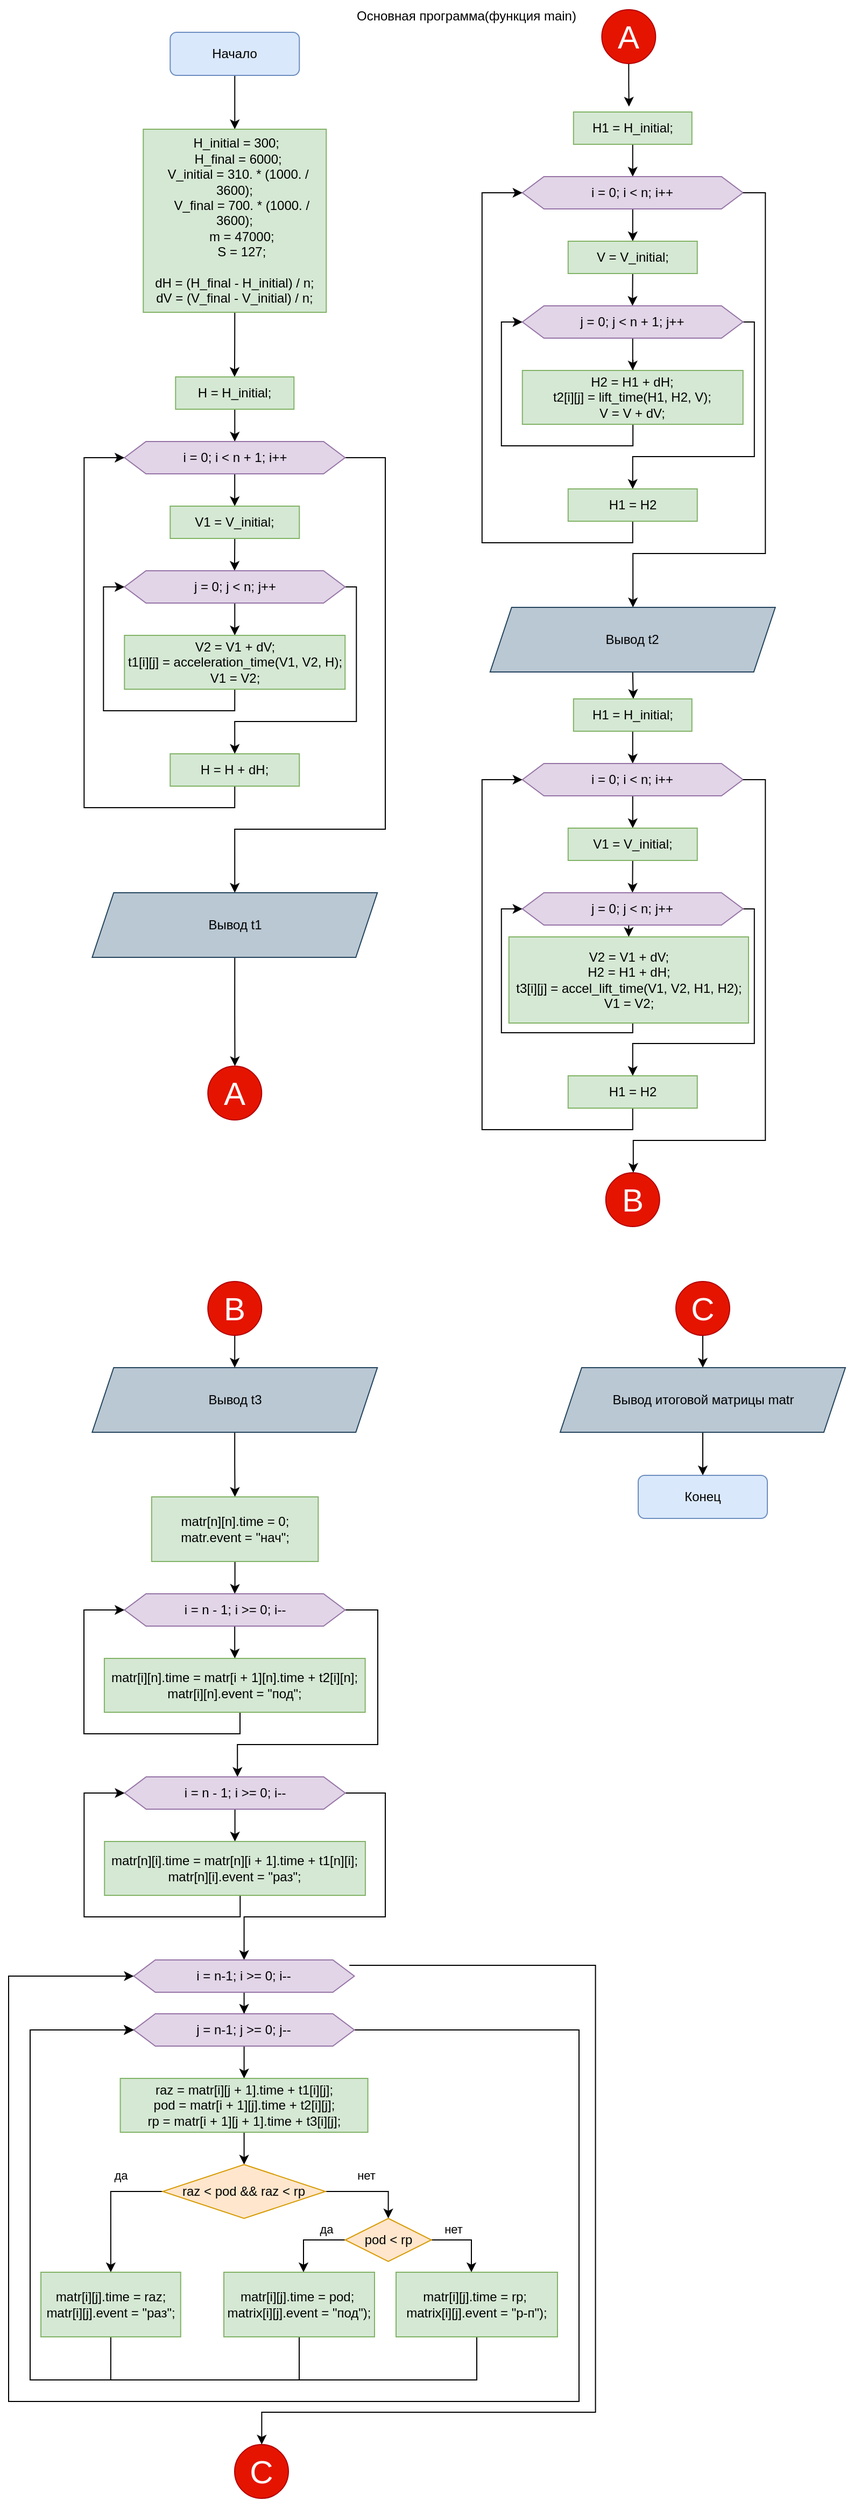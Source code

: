 <mxfile version="22.1.4" type="github">
  <diagram id="C5RBs43oDa-KdzZeNtuy" name="Page-1">
    <mxGraphModel dx="1243" dy="840" grid="1" gridSize="10" guides="1" tooltips="1" connect="1" arrows="1" fold="1" page="1" pageScale="1" pageWidth="827" pageHeight="1169" math="0" shadow="0">
      <root>
        <mxCell id="WIyWlLk6GJQsqaUBKTNV-0" />
        <mxCell id="WIyWlLk6GJQsqaUBKTNV-1" parent="WIyWlLk6GJQsqaUBKTNV-0" />
        <mxCell id="Hqmv893eS7sad_yPtx1s-3" style="edgeStyle=orthogonalEdgeStyle;rounded=0;orthogonalLoop=1;jettySize=auto;html=1;exitX=0.5;exitY=1;exitDx=0;exitDy=0;entryX=0.5;entryY=0;entryDx=0;entryDy=0;" parent="WIyWlLk6GJQsqaUBKTNV-1" source="WIyWlLk6GJQsqaUBKTNV-3" target="Hqmv893eS7sad_yPtx1s-0" edge="1">
          <mxGeometry relative="1" as="geometry" />
        </mxCell>
        <mxCell id="WIyWlLk6GJQsqaUBKTNV-3" value="Начало" style="rounded=1;whiteSpace=wrap;html=1;fontSize=12;glass=0;strokeWidth=1;shadow=0;fillColor=#dae8fc;strokeColor=#6c8ebf;" parent="WIyWlLk6GJQsqaUBKTNV-1" vertex="1">
          <mxGeometry x="160.14" y="40" width="120" height="40" as="geometry" />
        </mxCell>
        <mxCell id="Hqmv893eS7sad_yPtx1s-1" style="edgeStyle=orthogonalEdgeStyle;rounded=0;orthogonalLoop=1;jettySize=auto;html=1;exitX=0.5;exitY=1;exitDx=0;exitDy=0;" parent="WIyWlLk6GJQsqaUBKTNV-1" source="Hqmv893eS7sad_yPtx1s-0" edge="1">
          <mxGeometry relative="1" as="geometry">
            <mxPoint x="219.958" y="360" as="targetPoint" />
          </mxGeometry>
        </mxCell>
        <mxCell id="Hqmv893eS7sad_yPtx1s-0" value="&lt;div&gt;&amp;nbsp;H_initial = 300;&lt;/div&gt;&lt;div&gt;&amp;nbsp; H_final = 6000;&lt;/div&gt;&lt;div&gt;&amp;nbsp; V_initial = 310. * (1000. / 3600);&lt;/div&gt;&lt;div&gt;&amp;nbsp; &amp;nbsp; V_final = 700. * (1000. / 3600);&lt;/div&gt;&lt;div&gt;&amp;nbsp; &amp;nbsp; m = 47000;&lt;/div&gt;&lt;div&gt;&amp;nbsp; &amp;nbsp; S = 127;&lt;/div&gt;&lt;div&gt;&lt;br&gt;&lt;/div&gt;&lt;div&gt;&lt;span style=&quot;background-color: initial;&quot;&gt;dH = (H_final - H_initial) / n;&lt;/span&gt;&lt;/div&gt;&lt;div&gt;&lt;span style=&quot;background-color: initial;&quot;&gt;dV = (V_final - V_initial) / n;&lt;/span&gt;&lt;/div&gt;" style="whiteSpace=wrap;html=1;aspect=fixed;fillColor=#d5e8d4;strokeColor=#82b366;" parent="WIyWlLk6GJQsqaUBKTNV-1" vertex="1">
          <mxGeometry x="135.14" y="130" width="170" height="170" as="geometry" />
        </mxCell>
        <mxCell id="Hqmv893eS7sad_yPtx1s-6" style="edgeStyle=orthogonalEdgeStyle;rounded=0;orthogonalLoop=1;jettySize=auto;html=1;exitX=0.5;exitY=1;exitDx=0;exitDy=0;entryX=0.5;entryY=0;entryDx=0;entryDy=0;" parent="WIyWlLk6GJQsqaUBKTNV-1" source="Hqmv893eS7sad_yPtx1s-4" target="Hqmv893eS7sad_yPtx1s-5" edge="1">
          <mxGeometry relative="1" as="geometry" />
        </mxCell>
        <mxCell id="Hqmv893eS7sad_yPtx1s-4" value="H = H_initial;" style="rounded=0;whiteSpace=wrap;html=1;fillColor=#d5e8d4;strokeColor=#82b366;" parent="WIyWlLk6GJQsqaUBKTNV-1" vertex="1">
          <mxGeometry x="165.14" y="360" width="110" height="30" as="geometry" />
        </mxCell>
        <mxCell id="Hqmv893eS7sad_yPtx1s-8" value="" style="edgeStyle=orthogonalEdgeStyle;rounded=0;orthogonalLoop=1;jettySize=auto;html=1;" parent="WIyWlLk6GJQsqaUBKTNV-1" source="Hqmv893eS7sad_yPtx1s-5" target="Hqmv893eS7sad_yPtx1s-7" edge="1">
          <mxGeometry relative="1" as="geometry" />
        </mxCell>
        <mxCell id="Q4i2AqbILUPvcxVGY10N-1" style="edgeStyle=orthogonalEdgeStyle;rounded=0;orthogonalLoop=1;jettySize=auto;html=1;exitX=1;exitY=0.5;exitDx=0;exitDy=0;entryX=0.5;entryY=0;entryDx=0;entryDy=0;" edge="1" parent="WIyWlLk6GJQsqaUBKTNV-1" source="Hqmv893eS7sad_yPtx1s-5" target="Hqmv893eS7sad_yPtx1s-32">
          <mxGeometry relative="1" as="geometry">
            <Array as="points">
              <mxPoint x="360" y="435" />
              <mxPoint x="360" y="780" />
              <mxPoint x="220" y="780" />
            </Array>
          </mxGeometry>
        </mxCell>
        <mxCell id="Hqmv893eS7sad_yPtx1s-5" value="i = 0; i &amp;lt; n + 1; i++" style="shape=hexagon;perimeter=hexagonPerimeter2;whiteSpace=wrap;html=1;fixedSize=1;fillColor=#e1d5e7;strokeColor=#9673a6;" parent="WIyWlLk6GJQsqaUBKTNV-1" vertex="1">
          <mxGeometry x="117.64" y="420" width="205" height="30" as="geometry" />
        </mxCell>
        <mxCell id="Hqmv893eS7sad_yPtx1s-9" style="edgeStyle=orthogonalEdgeStyle;rounded=0;orthogonalLoop=1;jettySize=auto;html=1;exitX=0.5;exitY=1;exitDx=0;exitDy=0;" parent="WIyWlLk6GJQsqaUBKTNV-1" source="Hqmv893eS7sad_yPtx1s-7" edge="1">
          <mxGeometry relative="1" as="geometry">
            <mxPoint x="219.958" y="540" as="targetPoint" />
          </mxGeometry>
        </mxCell>
        <mxCell id="Hqmv893eS7sad_yPtx1s-7" value="V1 = V_initial;" style="rounded=0;whiteSpace=wrap;html=1;fillColor=#d5e8d4;strokeColor=#82b366;" parent="WIyWlLk6GJQsqaUBKTNV-1" vertex="1">
          <mxGeometry x="160.14" y="480" width="120" height="30" as="geometry" />
        </mxCell>
        <mxCell id="Hqmv893eS7sad_yPtx1s-12" style="edgeStyle=orthogonalEdgeStyle;rounded=0;orthogonalLoop=1;jettySize=auto;html=1;exitX=0.5;exitY=1;exitDx=0;exitDy=0;entryX=0.5;entryY=0;entryDx=0;entryDy=0;" parent="WIyWlLk6GJQsqaUBKTNV-1" source="Hqmv893eS7sad_yPtx1s-10" target="Hqmv893eS7sad_yPtx1s-11" edge="1">
          <mxGeometry relative="1" as="geometry" />
        </mxCell>
        <mxCell id="Hqmv893eS7sad_yPtx1s-27" style="edgeStyle=orthogonalEdgeStyle;rounded=0;orthogonalLoop=1;jettySize=auto;html=1;exitX=1;exitY=0.5;exitDx=0;exitDy=0;" parent="WIyWlLk6GJQsqaUBKTNV-1" edge="1">
          <mxGeometry relative="1" as="geometry">
            <mxPoint x="312.64" y="555" as="sourcePoint" />
            <mxPoint x="220.14" y="710" as="targetPoint" />
            <Array as="points">
              <mxPoint x="333.14" y="555" />
              <mxPoint x="333.14" y="680" />
              <mxPoint x="220.14" y="680" />
            </Array>
          </mxGeometry>
        </mxCell>
        <mxCell id="Hqmv893eS7sad_yPtx1s-10" value="j = 0; j &amp;lt; n; j++" style="shape=hexagon;perimeter=hexagonPerimeter2;whiteSpace=wrap;html=1;fixedSize=1;fillColor=#e1d5e7;strokeColor=#9673a6;" parent="WIyWlLk6GJQsqaUBKTNV-1" vertex="1">
          <mxGeometry x="117.64" y="540" width="205" height="30" as="geometry" />
        </mxCell>
        <mxCell id="Hqmv893eS7sad_yPtx1s-21" style="edgeStyle=orthogonalEdgeStyle;rounded=0;orthogonalLoop=1;jettySize=auto;html=1;exitX=0.5;exitY=1;exitDx=0;exitDy=0;entryX=0;entryY=0.5;entryDx=0;entryDy=0;" parent="WIyWlLk6GJQsqaUBKTNV-1" source="Hqmv893eS7sad_yPtx1s-11" target="Hqmv893eS7sad_yPtx1s-10" edge="1">
          <mxGeometry relative="1" as="geometry">
            <Array as="points">
              <mxPoint x="220.14" y="670" />
              <mxPoint x="98.14" y="670" />
              <mxPoint x="98.14" y="555" />
            </Array>
          </mxGeometry>
        </mxCell>
        <mxCell id="Hqmv893eS7sad_yPtx1s-11" value="&lt;div&gt;V2 = V1 + dV;&lt;/div&gt;&lt;div&gt;&lt;span style=&quot;background-color: initial;&quot;&gt;t1[i][j] = acceleration_time(V1, V2, H);&lt;/span&gt;&lt;/div&gt;&lt;div&gt;&lt;span style=&quot;background-color: initial;&quot;&gt;V1 = V2;&lt;/span&gt;&lt;/div&gt;" style="rounded=0;whiteSpace=wrap;html=1;fillColor=#d5e8d4;strokeColor=#82b366;" parent="WIyWlLk6GJQsqaUBKTNV-1" vertex="1">
          <mxGeometry x="117.64" y="600" width="205" height="50" as="geometry" />
        </mxCell>
        <mxCell id="Hqmv893eS7sad_yPtx1s-28" style="edgeStyle=orthogonalEdgeStyle;rounded=0;orthogonalLoop=1;jettySize=auto;html=1;exitX=0.5;exitY=1;exitDx=0;exitDy=0;entryX=0;entryY=0.5;entryDx=0;entryDy=0;" parent="WIyWlLk6GJQsqaUBKTNV-1" source="Hqmv893eS7sad_yPtx1s-26" target="Hqmv893eS7sad_yPtx1s-5" edge="1">
          <mxGeometry relative="1" as="geometry">
            <Array as="points">
              <mxPoint x="220.14" y="760" />
              <mxPoint x="80.14" y="760" />
              <mxPoint x="80.14" y="435" />
            </Array>
          </mxGeometry>
        </mxCell>
        <mxCell id="Hqmv893eS7sad_yPtx1s-26" value="H = H + dH;" style="rounded=0;whiteSpace=wrap;html=1;fillColor=#d5e8d4;strokeColor=#82b366;" parent="WIyWlLk6GJQsqaUBKTNV-1" vertex="1">
          <mxGeometry x="160.14" y="710" width="120" height="30" as="geometry" />
        </mxCell>
        <mxCell id="Hqmv893eS7sad_yPtx1s-33" style="edgeStyle=orthogonalEdgeStyle;rounded=0;orthogonalLoop=1;jettySize=auto;html=1;exitX=0.5;exitY=1;exitDx=0;exitDy=0;" parent="WIyWlLk6GJQsqaUBKTNV-1" source="Hqmv893eS7sad_yPtx1s-32" edge="1">
          <mxGeometry relative="1" as="geometry">
            <mxPoint x="220.27" y="1000" as="targetPoint" />
          </mxGeometry>
        </mxCell>
        <mxCell id="Hqmv893eS7sad_yPtx1s-32" value="Вывод t1" style="shape=parallelogram;perimeter=parallelogramPerimeter;whiteSpace=wrap;html=1;fixedSize=1;fillColor=#bac8d3;strokeColor=#23445d;" parent="WIyWlLk6GJQsqaUBKTNV-1" vertex="1">
          <mxGeometry x="87.64" y="839" width="265" height="60" as="geometry" />
        </mxCell>
        <mxCell id="Hqmv893eS7sad_yPtx1s-37" style="edgeStyle=orthogonalEdgeStyle;rounded=0;orthogonalLoop=1;jettySize=auto;html=1;exitX=0.5;exitY=1;exitDx=0;exitDy=0;" parent="WIyWlLk6GJQsqaUBKTNV-1" source="Hqmv893eS7sad_yPtx1s-36" edge="1">
          <mxGeometry relative="1" as="geometry">
            <mxPoint x="586.43" y="109" as="targetPoint" />
          </mxGeometry>
        </mxCell>
        <mxCell id="Hqmv893eS7sad_yPtx1s-36" value="&lt;font style=&quot;font-size: 30px;&quot;&gt;A&lt;/font&gt;" style="ellipse;whiteSpace=wrap;html=1;aspect=fixed;fillColor=#e51400;fontColor=#ffffff;strokeColor=#B20000;" parent="WIyWlLk6GJQsqaUBKTNV-1" vertex="1">
          <mxGeometry x="561.18" y="19" width="50" height="50" as="geometry" />
        </mxCell>
        <mxCell id="Hqmv893eS7sad_yPtx1s-38" style="edgeStyle=orthogonalEdgeStyle;rounded=0;orthogonalLoop=1;jettySize=auto;html=1;exitX=0.5;exitY=1;exitDx=0;exitDy=0;entryX=0.5;entryY=0;entryDx=0;entryDy=0;" parent="WIyWlLk6GJQsqaUBKTNV-1" source="Hqmv893eS7sad_yPtx1s-39" target="Hqmv893eS7sad_yPtx1s-41" edge="1">
          <mxGeometry relative="1" as="geometry" />
        </mxCell>
        <mxCell id="Hqmv893eS7sad_yPtx1s-39" value="H1 = H_initial;" style="rounded=0;whiteSpace=wrap;html=1;fillColor=#d5e8d4;strokeColor=#82b366;" parent="WIyWlLk6GJQsqaUBKTNV-1" vertex="1">
          <mxGeometry x="534.88" y="114" width="110" height="30" as="geometry" />
        </mxCell>
        <mxCell id="Hqmv893eS7sad_yPtx1s-40" value="" style="edgeStyle=orthogonalEdgeStyle;rounded=0;orthogonalLoop=1;jettySize=auto;html=1;" parent="WIyWlLk6GJQsqaUBKTNV-1" source="Hqmv893eS7sad_yPtx1s-41" target="Hqmv893eS7sad_yPtx1s-43" edge="1">
          <mxGeometry relative="1" as="geometry" />
        </mxCell>
        <mxCell id="Hqmv893eS7sad_yPtx1s-41" value="i = 0; i &amp;lt; n; i++" style="shape=hexagon;perimeter=hexagonPerimeter2;whiteSpace=wrap;html=1;fixedSize=1;fillColor=#e1d5e7;strokeColor=#9673a6;" parent="WIyWlLk6GJQsqaUBKTNV-1" vertex="1">
          <mxGeometry x="487.38" y="174" width="205" height="30" as="geometry" />
        </mxCell>
        <mxCell id="Hqmv893eS7sad_yPtx1s-42" style="edgeStyle=orthogonalEdgeStyle;rounded=0;orthogonalLoop=1;jettySize=auto;html=1;exitX=0.5;exitY=1;exitDx=0;exitDy=0;" parent="WIyWlLk6GJQsqaUBKTNV-1" source="Hqmv893eS7sad_yPtx1s-43" edge="1">
          <mxGeometry relative="1" as="geometry">
            <mxPoint x="589.698" y="294" as="targetPoint" />
          </mxGeometry>
        </mxCell>
        <mxCell id="Hqmv893eS7sad_yPtx1s-43" value="V = V_initial;" style="rounded=0;whiteSpace=wrap;html=1;fillColor=#d5e8d4;strokeColor=#82b366;" parent="WIyWlLk6GJQsqaUBKTNV-1" vertex="1">
          <mxGeometry x="529.88" y="234" width="120" height="30" as="geometry" />
        </mxCell>
        <mxCell id="Hqmv893eS7sad_yPtx1s-44" style="edgeStyle=orthogonalEdgeStyle;rounded=0;orthogonalLoop=1;jettySize=auto;html=1;exitX=0.5;exitY=1;exitDx=0;exitDy=0;entryX=0.5;entryY=0;entryDx=0;entryDy=0;" parent="WIyWlLk6GJQsqaUBKTNV-1" source="Hqmv893eS7sad_yPtx1s-46" target="Hqmv893eS7sad_yPtx1s-48" edge="1">
          <mxGeometry relative="1" as="geometry" />
        </mxCell>
        <mxCell id="Hqmv893eS7sad_yPtx1s-45" style="edgeStyle=orthogonalEdgeStyle;rounded=0;orthogonalLoop=1;jettySize=auto;html=1;exitX=1;exitY=0.5;exitDx=0;exitDy=0;" parent="WIyWlLk6GJQsqaUBKTNV-1" edge="1">
          <mxGeometry relative="1" as="geometry">
            <mxPoint x="682.38" y="309" as="sourcePoint" />
            <mxPoint x="589.88" y="464" as="targetPoint" />
            <Array as="points">
              <mxPoint x="702.88" y="309" />
              <mxPoint x="702.88" y="434" />
              <mxPoint x="589.88" y="434" />
            </Array>
          </mxGeometry>
        </mxCell>
        <mxCell id="Hqmv893eS7sad_yPtx1s-46" value="j = 0; j &amp;lt; n + 1; j++" style="shape=hexagon;perimeter=hexagonPerimeter2;whiteSpace=wrap;html=1;fixedSize=1;fillColor=#e1d5e7;strokeColor=#9673a6;" parent="WIyWlLk6GJQsqaUBKTNV-1" vertex="1">
          <mxGeometry x="487.38" y="294" width="205" height="30" as="geometry" />
        </mxCell>
        <mxCell id="Hqmv893eS7sad_yPtx1s-47" style="edgeStyle=orthogonalEdgeStyle;rounded=0;orthogonalLoop=1;jettySize=auto;html=1;entryX=0;entryY=0.5;entryDx=0;entryDy=0;" parent="WIyWlLk6GJQsqaUBKTNV-1" target="Hqmv893eS7sad_yPtx1s-46" edge="1">
          <mxGeometry relative="1" as="geometry">
            <Array as="points">
              <mxPoint x="589.88" y="424" />
              <mxPoint x="467.88" y="424" />
              <mxPoint x="467.88" y="309" />
            </Array>
            <mxPoint x="590.13" y="344" as="sourcePoint" />
          </mxGeometry>
        </mxCell>
        <mxCell id="Hqmv893eS7sad_yPtx1s-48" value="&lt;div&gt;H2 = H1 + dH;&lt;/div&gt;&lt;div&gt;&lt;span style=&quot;background-color: initial;&quot;&gt;t2[i][j] = lift_time(H1, H2, V);&lt;/span&gt;&lt;/div&gt;&lt;div&gt;&lt;span style=&quot;background-color: initial;&quot;&gt;V = V + dV;&lt;/span&gt;&lt;/div&gt;" style="rounded=0;whiteSpace=wrap;html=1;fillColor=#d5e8d4;strokeColor=#82b366;" parent="WIyWlLk6GJQsqaUBKTNV-1" vertex="1">
          <mxGeometry x="487.38" y="354" width="205" height="50" as="geometry" />
        </mxCell>
        <mxCell id="Hqmv893eS7sad_yPtx1s-49" style="edgeStyle=orthogonalEdgeStyle;rounded=0;orthogonalLoop=1;jettySize=auto;html=1;exitX=0.5;exitY=1;exitDx=0;exitDy=0;entryX=0;entryY=0.5;entryDx=0;entryDy=0;" parent="WIyWlLk6GJQsqaUBKTNV-1" source="Hqmv893eS7sad_yPtx1s-50" target="Hqmv893eS7sad_yPtx1s-41" edge="1">
          <mxGeometry relative="1" as="geometry">
            <Array as="points">
              <mxPoint x="589.88" y="514" />
              <mxPoint x="449.88" y="514" />
              <mxPoint x="449.88" y="189" />
            </Array>
          </mxGeometry>
        </mxCell>
        <mxCell id="Hqmv893eS7sad_yPtx1s-50" value="H1 = H2" style="rounded=0;whiteSpace=wrap;html=1;fillColor=#d5e8d4;strokeColor=#82b366;" parent="WIyWlLk6GJQsqaUBKTNV-1" vertex="1">
          <mxGeometry x="529.88" y="464" width="120" height="30" as="geometry" />
        </mxCell>
        <mxCell id="Hqmv893eS7sad_yPtx1s-51" style="edgeStyle=orthogonalEdgeStyle;rounded=0;orthogonalLoop=1;jettySize=auto;html=1;exitX=1;exitY=0.5;exitDx=0;exitDy=0;" parent="WIyWlLk6GJQsqaUBKTNV-1" edge="1">
          <mxGeometry relative="1" as="geometry">
            <mxPoint x="590.13" y="574" as="targetPoint" />
            <mxPoint x="692.38" y="189" as="sourcePoint" />
            <Array as="points">
              <mxPoint x="713.13" y="189" />
              <mxPoint x="713.13" y="524" />
              <mxPoint x="590.13" y="524" />
            </Array>
          </mxGeometry>
        </mxCell>
        <mxCell id="Hqmv893eS7sad_yPtx1s-53" style="edgeStyle=orthogonalEdgeStyle;rounded=0;orthogonalLoop=1;jettySize=auto;html=1;exitX=0.5;exitY=1;exitDx=0;exitDy=0;" parent="WIyWlLk6GJQsqaUBKTNV-1" source="Hqmv893eS7sad_yPtx1s-52" edge="1">
          <mxGeometry relative="1" as="geometry">
            <mxPoint x="590.43" y="659" as="targetPoint" />
          </mxGeometry>
        </mxCell>
        <mxCell id="Hqmv893eS7sad_yPtx1s-52" value="Вывод t2" style="shape=parallelogram;perimeter=parallelogramPerimeter;whiteSpace=wrap;html=1;fixedSize=1;fillColor=#bac8d3;strokeColor=#23445d;" parent="WIyWlLk6GJQsqaUBKTNV-1" vertex="1">
          <mxGeometry x="457.38" y="574" width="265" height="60" as="geometry" />
        </mxCell>
        <mxCell id="Hqmv893eS7sad_yPtx1s-54" style="edgeStyle=orthogonalEdgeStyle;rounded=0;orthogonalLoop=1;jettySize=auto;html=1;exitX=0.5;exitY=1;exitDx=0;exitDy=0;entryX=0.5;entryY=0;entryDx=0;entryDy=0;" parent="WIyWlLk6GJQsqaUBKTNV-1" source="Hqmv893eS7sad_yPtx1s-55" target="Hqmv893eS7sad_yPtx1s-57" edge="1">
          <mxGeometry relative="1" as="geometry" />
        </mxCell>
        <mxCell id="Hqmv893eS7sad_yPtx1s-55" value="H1 = H_initial;" style="rounded=0;whiteSpace=wrap;html=1;fillColor=#d5e8d4;strokeColor=#82b366;" parent="WIyWlLk6GJQsqaUBKTNV-1" vertex="1">
          <mxGeometry x="534.88" y="659" width="110" height="30" as="geometry" />
        </mxCell>
        <mxCell id="Hqmv893eS7sad_yPtx1s-56" value="" style="edgeStyle=orthogonalEdgeStyle;rounded=0;orthogonalLoop=1;jettySize=auto;html=1;" parent="WIyWlLk6GJQsqaUBKTNV-1" source="Hqmv893eS7sad_yPtx1s-57" target="Hqmv893eS7sad_yPtx1s-59" edge="1">
          <mxGeometry relative="1" as="geometry" />
        </mxCell>
        <mxCell id="Hqmv893eS7sad_yPtx1s-57" value="i = 0; i &amp;lt; n; i++" style="shape=hexagon;perimeter=hexagonPerimeter2;whiteSpace=wrap;html=1;fixedSize=1;fillColor=#e1d5e7;strokeColor=#9673a6;" parent="WIyWlLk6GJQsqaUBKTNV-1" vertex="1">
          <mxGeometry x="487.38" y="719" width="205" height="30" as="geometry" />
        </mxCell>
        <mxCell id="Hqmv893eS7sad_yPtx1s-58" style="edgeStyle=orthogonalEdgeStyle;rounded=0;orthogonalLoop=1;jettySize=auto;html=1;exitX=0.5;exitY=1;exitDx=0;exitDy=0;" parent="WIyWlLk6GJQsqaUBKTNV-1" source="Hqmv893eS7sad_yPtx1s-59" edge="1">
          <mxGeometry relative="1" as="geometry">
            <mxPoint x="589.698" y="839" as="targetPoint" />
          </mxGeometry>
        </mxCell>
        <mxCell id="Hqmv893eS7sad_yPtx1s-59" value="V1 = V_initial;" style="rounded=0;whiteSpace=wrap;html=1;fillColor=#d5e8d4;strokeColor=#82b366;" parent="WIyWlLk6GJQsqaUBKTNV-1" vertex="1">
          <mxGeometry x="529.88" y="779" width="120" height="30" as="geometry" />
        </mxCell>
        <mxCell id="Hqmv893eS7sad_yPtx1s-60" style="edgeStyle=orthogonalEdgeStyle;rounded=0;orthogonalLoop=1;jettySize=auto;html=1;exitX=0.5;exitY=1;exitDx=0;exitDy=0;entryX=0.5;entryY=0;entryDx=0;entryDy=0;" parent="WIyWlLk6GJQsqaUBKTNV-1" source="Hqmv893eS7sad_yPtx1s-62" target="Hqmv893eS7sad_yPtx1s-64" edge="1">
          <mxGeometry relative="1" as="geometry" />
        </mxCell>
        <mxCell id="Hqmv893eS7sad_yPtx1s-61" style="edgeStyle=orthogonalEdgeStyle;rounded=0;orthogonalLoop=1;jettySize=auto;html=1;exitX=1;exitY=0.5;exitDx=0;exitDy=0;" parent="WIyWlLk6GJQsqaUBKTNV-1" edge="1">
          <mxGeometry relative="1" as="geometry">
            <mxPoint x="682.38" y="854" as="sourcePoint" />
            <mxPoint x="589.88" y="1009" as="targetPoint" />
            <Array as="points">
              <mxPoint x="702.88" y="854" />
              <mxPoint x="702.88" y="979" />
              <mxPoint x="589.88" y="979" />
            </Array>
          </mxGeometry>
        </mxCell>
        <mxCell id="Hqmv893eS7sad_yPtx1s-62" value="j = 0; j &amp;lt; n; j++" style="shape=hexagon;perimeter=hexagonPerimeter2;whiteSpace=wrap;html=1;fixedSize=1;fillColor=#e1d5e7;strokeColor=#9673a6;" parent="WIyWlLk6GJQsqaUBKTNV-1" vertex="1">
          <mxGeometry x="487.38" y="839" width="205" height="30" as="geometry" />
        </mxCell>
        <mxCell id="Hqmv893eS7sad_yPtx1s-63" style="edgeStyle=orthogonalEdgeStyle;rounded=0;orthogonalLoop=1;jettySize=auto;html=1;exitX=0.5;exitY=1;exitDx=0;exitDy=0;entryX=0;entryY=0.5;entryDx=0;entryDy=0;" parent="WIyWlLk6GJQsqaUBKTNV-1" source="Hqmv893eS7sad_yPtx1s-64" target="Hqmv893eS7sad_yPtx1s-62" edge="1">
          <mxGeometry relative="1" as="geometry">
            <Array as="points">
              <mxPoint x="589.88" y="969" />
              <mxPoint x="467.88" y="969" />
              <mxPoint x="467.88" y="854" />
            </Array>
          </mxGeometry>
        </mxCell>
        <mxCell id="Hqmv893eS7sad_yPtx1s-64" value="&lt;div&gt;V2 = V1 + dV;&lt;/div&gt;&lt;div&gt;&lt;span style=&quot;background-color: initial;&quot;&gt;H2 = H1 + dH;&lt;/span&gt;&lt;/div&gt;&lt;div&gt;&lt;span style=&quot;background-color: initial;&quot;&gt;t3[i][j] = accel_lift_time(V1, V2, H1, H2);&lt;/span&gt;&lt;/div&gt;&lt;div&gt;&lt;span style=&quot;background-color: initial;&quot;&gt;V1 = V2;&lt;/span&gt;&lt;/div&gt;" style="rounded=0;whiteSpace=wrap;html=1;fillColor=#d5e8d4;strokeColor=#82b366;" parent="WIyWlLk6GJQsqaUBKTNV-1" vertex="1">
          <mxGeometry x="474.87" y="880" width="222.62" height="80" as="geometry" />
        </mxCell>
        <mxCell id="Hqmv893eS7sad_yPtx1s-65" style="edgeStyle=orthogonalEdgeStyle;rounded=0;orthogonalLoop=1;jettySize=auto;html=1;exitX=0.5;exitY=1;exitDx=0;exitDy=0;entryX=0;entryY=0.5;entryDx=0;entryDy=0;" parent="WIyWlLk6GJQsqaUBKTNV-1" source="Hqmv893eS7sad_yPtx1s-66" target="Hqmv893eS7sad_yPtx1s-57" edge="1">
          <mxGeometry relative="1" as="geometry">
            <Array as="points">
              <mxPoint x="589.88" y="1059" />
              <mxPoint x="449.88" y="1059" />
              <mxPoint x="449.88" y="734" />
            </Array>
          </mxGeometry>
        </mxCell>
        <mxCell id="Hqmv893eS7sad_yPtx1s-66" value="H1 = H2" style="rounded=0;whiteSpace=wrap;html=1;fillColor=#d5e8d4;strokeColor=#82b366;" parent="WIyWlLk6GJQsqaUBKTNV-1" vertex="1">
          <mxGeometry x="529.88" y="1009" width="120" height="30" as="geometry" />
        </mxCell>
        <mxCell id="Hqmv893eS7sad_yPtx1s-67" style="edgeStyle=orthogonalEdgeStyle;rounded=0;orthogonalLoop=1;jettySize=auto;html=1;exitX=1;exitY=0.5;exitDx=0;exitDy=0;" parent="WIyWlLk6GJQsqaUBKTNV-1" edge="1">
          <mxGeometry relative="1" as="geometry">
            <mxPoint x="590.43" y="1099" as="targetPoint" />
            <mxPoint x="692.38" y="734" as="sourcePoint" />
            <Array as="points">
              <mxPoint x="713.13" y="734" />
              <mxPoint x="713.13" y="1069" />
              <mxPoint x="590.13" y="1069" />
            </Array>
          </mxGeometry>
        </mxCell>
        <mxCell id="Hqmv893eS7sad_yPtx1s-94" value="" style="edgeStyle=orthogonalEdgeStyle;rounded=0;orthogonalLoop=1;jettySize=auto;html=1;" parent="WIyWlLk6GJQsqaUBKTNV-1" source="Hqmv893eS7sad_yPtx1s-69" target="Hqmv893eS7sad_yPtx1s-81" edge="1">
          <mxGeometry relative="1" as="geometry" />
        </mxCell>
        <mxCell id="Hqmv893eS7sad_yPtx1s-69" value="Вывод t3" style="shape=parallelogram;perimeter=parallelogramPerimeter;whiteSpace=wrap;html=1;fixedSize=1;fillColor=#bac8d3;strokeColor=#23445d;" parent="WIyWlLk6GJQsqaUBKTNV-1" vertex="1">
          <mxGeometry x="87.64" y="1280" width="265" height="60" as="geometry" />
        </mxCell>
        <mxCell id="Hqmv893eS7sad_yPtx1s-71" value="&lt;span style=&quot;font-size: 30px;&quot;&gt;B&lt;br&gt;&lt;/span&gt;" style="ellipse;whiteSpace=wrap;html=1;aspect=fixed;fillColor=#e51400;fontColor=#ffffff;strokeColor=#B20000;" parent="WIyWlLk6GJQsqaUBKTNV-1" vertex="1">
          <mxGeometry x="564.88" y="1099" width="50" height="50" as="geometry" />
        </mxCell>
        <mxCell id="Hqmv893eS7sad_yPtx1s-74" value="&lt;font style=&quot;font-size: 30px;&quot;&gt;A&lt;/font&gt;" style="ellipse;whiteSpace=wrap;html=1;aspect=fixed;fillColor=#e51400;strokeColor=#B20000;fontColor=#ffffff;" parent="WIyWlLk6GJQsqaUBKTNV-1" vertex="1">
          <mxGeometry x="195.14" y="1000" width="50" height="50" as="geometry" />
        </mxCell>
        <mxCell id="Hqmv893eS7sad_yPtx1s-77" value="" style="edgeStyle=orthogonalEdgeStyle;rounded=0;orthogonalLoop=1;jettySize=auto;html=1;" parent="WIyWlLk6GJQsqaUBKTNV-1" source="Hqmv893eS7sad_yPtx1s-76" target="Hqmv893eS7sad_yPtx1s-69" edge="1">
          <mxGeometry relative="1" as="geometry" />
        </mxCell>
        <mxCell id="Hqmv893eS7sad_yPtx1s-76" value="&lt;span style=&quot;font-size: 30px;&quot;&gt;B&lt;br&gt;&lt;/span&gt;" style="ellipse;whiteSpace=wrap;html=1;aspect=fixed;fillColor=#e51400;fontColor=#ffffff;strokeColor=#B20000;" parent="WIyWlLk6GJQsqaUBKTNV-1" vertex="1">
          <mxGeometry x="195.14" y="1200" width="50" height="50" as="geometry" />
        </mxCell>
        <mxCell id="Hqmv893eS7sad_yPtx1s-95" value="" style="edgeStyle=orthogonalEdgeStyle;rounded=0;orthogonalLoop=1;jettySize=auto;html=1;entryX=0.5;entryY=0;entryDx=0;entryDy=0;" parent="WIyWlLk6GJQsqaUBKTNV-1" source="Hqmv893eS7sad_yPtx1s-81" target="Hqmv893eS7sad_yPtx1s-89" edge="1">
          <mxGeometry relative="1" as="geometry" />
        </mxCell>
        <mxCell id="Hqmv893eS7sad_yPtx1s-81" value="&lt;div&gt;matr[n][n].time = 0;&lt;/div&gt;&lt;div&gt;&lt;span style=&quot;background-color: initial;&quot;&gt;matr.event = &quot;нач&quot;;&lt;/span&gt;&lt;/div&gt;" style="rounded=0;whiteSpace=wrap;html=1;fillColor=#d5e8d4;strokeColor=#82b366;" parent="WIyWlLk6GJQsqaUBKTNV-1" vertex="1">
          <mxGeometry x="142.89" y="1400" width="154.79" height="60" as="geometry" />
        </mxCell>
        <mxCell id="Hqmv893eS7sad_yPtx1s-88" style="edgeStyle=orthogonalEdgeStyle;rounded=0;orthogonalLoop=1;jettySize=auto;html=1;exitX=1;exitY=0.5;exitDx=0;exitDy=0;" parent="WIyWlLk6GJQsqaUBKTNV-1" edge="1">
          <mxGeometry relative="1" as="geometry">
            <mxPoint x="315.14" y="1505" as="sourcePoint" />
            <mxPoint x="222.64" y="1660" as="targetPoint" />
            <Array as="points">
              <mxPoint x="353" y="1505" />
              <mxPoint x="353" y="1630" />
              <mxPoint x="223" y="1630" />
            </Array>
          </mxGeometry>
        </mxCell>
        <mxCell id="Hqmv893eS7sad_yPtx1s-97" value="" style="edgeStyle=orthogonalEdgeStyle;rounded=0;orthogonalLoop=1;jettySize=auto;html=1;" parent="WIyWlLk6GJQsqaUBKTNV-1" source="Hqmv893eS7sad_yPtx1s-89" target="Hqmv893eS7sad_yPtx1s-91" edge="1">
          <mxGeometry relative="1" as="geometry" />
        </mxCell>
        <mxCell id="Hqmv893eS7sad_yPtx1s-89" value="i = n - 1; i &amp;gt;= 0; i--" style="shape=hexagon;perimeter=hexagonPerimeter2;whiteSpace=wrap;html=1;fixedSize=1;fillColor=#e1d5e7;strokeColor=#9673a6;" parent="WIyWlLk6GJQsqaUBKTNV-1" vertex="1">
          <mxGeometry x="117.64" y="1490" width="205" height="30" as="geometry" />
        </mxCell>
        <mxCell id="Hqmv893eS7sad_yPtx1s-90" style="edgeStyle=orthogonalEdgeStyle;rounded=0;orthogonalLoop=1;jettySize=auto;html=1;exitX=0.5;exitY=1;exitDx=0;exitDy=0;entryX=0;entryY=0.5;entryDx=0;entryDy=0;" parent="WIyWlLk6GJQsqaUBKTNV-1" source="Hqmv893eS7sad_yPtx1s-91" target="Hqmv893eS7sad_yPtx1s-89" edge="1">
          <mxGeometry relative="1" as="geometry">
            <Array as="points">
              <mxPoint x="225" y="1600" />
              <mxPoint x="225" y="1620" />
              <mxPoint x="80" y="1620" />
              <mxPoint x="80" y="1505" />
            </Array>
          </mxGeometry>
        </mxCell>
        <mxCell id="Hqmv893eS7sad_yPtx1s-91" value="&lt;div&gt;matr[i][n].time = matr[i + 1][n].time + t2[i][n];&lt;/div&gt;&lt;div&gt;&lt;span style=&quot;background-color: initial;&quot;&gt;matr[i][n].event = &quot;под&quot;;&lt;/span&gt;&lt;/div&gt;" style="rounded=0;whiteSpace=wrap;html=1;fillColor=#d5e8d4;strokeColor=#82b366;" parent="WIyWlLk6GJQsqaUBKTNV-1" vertex="1">
          <mxGeometry x="98.96" y="1550" width="242.36" height="50" as="geometry" />
        </mxCell>
        <mxCell id="Hqmv893eS7sad_yPtx1s-99" value="" style="edgeStyle=orthogonalEdgeStyle;rounded=0;orthogonalLoop=1;jettySize=auto;html=1;" parent="WIyWlLk6GJQsqaUBKTNV-1" source="Hqmv893eS7sad_yPtx1s-100" target="Hqmv893eS7sad_yPtx1s-102" edge="1">
          <mxGeometry relative="1" as="geometry" />
        </mxCell>
        <mxCell id="Hqmv893eS7sad_yPtx1s-117" style="edgeStyle=orthogonalEdgeStyle;rounded=0;orthogonalLoop=1;jettySize=auto;html=1;exitX=1;exitY=0.5;exitDx=0;exitDy=0;entryX=0.5;entryY=0;entryDx=0;entryDy=0;" parent="WIyWlLk6GJQsqaUBKTNV-1" source="Hqmv893eS7sad_yPtx1s-100" target="Hqmv893eS7sad_yPtx1s-105" edge="1">
          <mxGeometry relative="1" as="geometry">
            <Array as="points">
              <mxPoint x="360" y="1675" />
              <mxPoint x="360" y="1790" />
              <mxPoint x="229" y="1790" />
            </Array>
          </mxGeometry>
        </mxCell>
        <mxCell id="Hqmv893eS7sad_yPtx1s-100" value="i = n - 1; i &amp;gt;= 0; i--" style="shape=hexagon;perimeter=hexagonPerimeter2;whiteSpace=wrap;html=1;fixedSize=1;fillColor=#e1d5e7;strokeColor=#9673a6;" parent="WIyWlLk6GJQsqaUBKTNV-1" vertex="1">
          <mxGeometry x="117.78" y="1660" width="205" height="30" as="geometry" />
        </mxCell>
        <mxCell id="Hqmv893eS7sad_yPtx1s-101" style="edgeStyle=orthogonalEdgeStyle;rounded=0;orthogonalLoop=1;jettySize=auto;html=1;exitX=0.5;exitY=1;exitDx=0;exitDy=0;entryX=0;entryY=0.5;entryDx=0;entryDy=0;" parent="WIyWlLk6GJQsqaUBKTNV-1" source="Hqmv893eS7sad_yPtx1s-102" target="Hqmv893eS7sad_yPtx1s-100" edge="1">
          <mxGeometry relative="1" as="geometry">
            <Array as="points">
              <mxPoint x="225.14" y="1770" />
              <mxPoint x="225.14" y="1790" />
              <mxPoint x="80.14" y="1790" />
              <mxPoint x="80.14" y="1675" />
            </Array>
          </mxGeometry>
        </mxCell>
        <mxCell id="Hqmv893eS7sad_yPtx1s-102" value="&lt;div&gt;matr[n][i].time = matr[n][i + 1].time + t1[n][i];&lt;/div&gt;&lt;div&gt;&lt;span style=&quot;background-color: initial;&quot;&gt;matr[n][i].event = &quot;раз&quot;;&lt;/span&gt;&lt;/div&gt;" style="rounded=0;whiteSpace=wrap;html=1;fillColor=#d5e8d4;strokeColor=#82b366;" parent="WIyWlLk6GJQsqaUBKTNV-1" vertex="1">
          <mxGeometry x="99.1" y="1720" width="242.36" height="50" as="geometry" />
        </mxCell>
        <mxCell id="Hqmv893eS7sad_yPtx1s-118" value="" style="edgeStyle=orthogonalEdgeStyle;rounded=0;orthogonalLoop=1;jettySize=auto;html=1;" parent="WIyWlLk6GJQsqaUBKTNV-1" source="Hqmv893eS7sad_yPtx1s-105" target="Hqmv893eS7sad_yPtx1s-110" edge="1">
          <mxGeometry relative="1" as="geometry" />
        </mxCell>
        <mxCell id="Hqmv893eS7sad_yPtx1s-141" style="edgeStyle=orthogonalEdgeStyle;rounded=0;orthogonalLoop=1;jettySize=auto;html=1;exitX=1;exitY=0.5;exitDx=0;exitDy=0;" parent="WIyWlLk6GJQsqaUBKTNV-1" edge="1">
          <mxGeometry relative="1" as="geometry">
            <mxPoint x="245.18" y="2280" as="targetPoint" />
            <mxPoint x="326.6" y="1835" as="sourcePoint" />
            <Array as="points">
              <mxPoint x="555.32" y="1835" />
              <mxPoint x="555.32" y="2250" />
              <mxPoint x="245.32" y="2250" />
            </Array>
          </mxGeometry>
        </mxCell>
        <mxCell id="Hqmv893eS7sad_yPtx1s-105" value="i = n-1; i &amp;gt;= 0; i--" style="shape=hexagon;perimeter=hexagonPerimeter2;whiteSpace=wrap;html=1;fixedSize=1;fillColor=#e1d5e7;strokeColor=#9673a6;" parent="WIyWlLk6GJQsqaUBKTNV-1" vertex="1">
          <mxGeometry x="126.28" y="1830" width="205" height="30" as="geometry" />
        </mxCell>
        <mxCell id="Hqmv893eS7sad_yPtx1s-120" value="" style="edgeStyle=orthogonalEdgeStyle;rounded=0;orthogonalLoop=1;jettySize=auto;html=1;" parent="WIyWlLk6GJQsqaUBKTNV-1" source="Hqmv893eS7sad_yPtx1s-110" target="Hqmv893eS7sad_yPtx1s-119" edge="1">
          <mxGeometry relative="1" as="geometry" />
        </mxCell>
        <mxCell id="Hqmv893eS7sad_yPtx1s-140" style="edgeStyle=orthogonalEdgeStyle;rounded=0;orthogonalLoop=1;jettySize=auto;html=1;exitX=1;exitY=0.5;exitDx=0;exitDy=0;entryX=0;entryY=0.5;entryDx=0;entryDy=0;" parent="WIyWlLk6GJQsqaUBKTNV-1" source="Hqmv893eS7sad_yPtx1s-110" target="Hqmv893eS7sad_yPtx1s-105" edge="1">
          <mxGeometry relative="1" as="geometry">
            <Array as="points">
              <mxPoint x="540" y="1895" />
              <mxPoint x="540" y="2240" />
              <mxPoint x="10" y="2240" />
              <mxPoint x="10" y="1845" />
            </Array>
          </mxGeometry>
        </mxCell>
        <mxCell id="Hqmv893eS7sad_yPtx1s-110" value="j = n-1; j &amp;gt;= 0; j--" style="shape=hexagon;perimeter=hexagonPerimeter2;whiteSpace=wrap;html=1;fixedSize=1;fillColor=#e1d5e7;strokeColor=#9673a6;" parent="WIyWlLk6GJQsqaUBKTNV-1" vertex="1">
          <mxGeometry x="126.28" y="1880" width="205" height="30" as="geometry" />
        </mxCell>
        <mxCell id="Hqmv893eS7sad_yPtx1s-122" value="" style="edgeStyle=orthogonalEdgeStyle;rounded=0;orthogonalLoop=1;jettySize=auto;html=1;" parent="WIyWlLk6GJQsqaUBKTNV-1" source="Hqmv893eS7sad_yPtx1s-119" target="Hqmv893eS7sad_yPtx1s-121" edge="1">
          <mxGeometry relative="1" as="geometry" />
        </mxCell>
        <mxCell id="Hqmv893eS7sad_yPtx1s-119" value="&lt;div&gt;raz = matr[i][j + 1].time + t1[i][j];&lt;/div&gt;&lt;div&gt;&lt;span style=&quot;background-color: initial;&quot;&gt;pod = matr[i + 1][j].time + t2[i][j];&lt;/span&gt;&lt;/div&gt;&lt;div&gt;&lt;span style=&quot;background-color: initial;&quot;&gt;rp = matr[i + 1][j + 1].time + t3[i][j];&lt;/span&gt;&lt;/div&gt;" style="rounded=0;whiteSpace=wrap;html=1;fillColor=#d5e8d4;strokeColor=#82b366;" parent="WIyWlLk6GJQsqaUBKTNV-1" vertex="1">
          <mxGeometry x="113.78" y="1940" width="230" height="50" as="geometry" />
        </mxCell>
        <mxCell id="Hqmv893eS7sad_yPtx1s-127" style="edgeStyle=orthogonalEdgeStyle;rounded=0;orthogonalLoop=1;jettySize=auto;html=1;exitX=1;exitY=0.5;exitDx=0;exitDy=0;entryX=0.5;entryY=0;entryDx=0;entryDy=0;" parent="WIyWlLk6GJQsqaUBKTNV-1" source="Hqmv893eS7sad_yPtx1s-121" target="Hqmv893eS7sad_yPtx1s-126" edge="1">
          <mxGeometry relative="1" as="geometry" />
        </mxCell>
        <mxCell id="Hqmv893eS7sad_yPtx1s-129" value="нет" style="edgeLabel;html=1;align=center;verticalAlign=middle;resizable=0;points=[];" parent="Hqmv893eS7sad_yPtx1s-127" vertex="1" connectable="0">
          <mxGeometry x="-0.184" y="2" relative="1" as="geometry">
            <mxPoint x="3" y="-13" as="offset" />
          </mxGeometry>
        </mxCell>
        <mxCell id="Hqmv893eS7sad_yPtx1s-128" style="edgeStyle=orthogonalEdgeStyle;rounded=0;orthogonalLoop=1;jettySize=auto;html=1;exitX=0;exitY=0.5;exitDx=0;exitDy=0;entryX=0.5;entryY=0;entryDx=0;entryDy=0;" parent="WIyWlLk6GJQsqaUBKTNV-1" source="Hqmv893eS7sad_yPtx1s-121" target="Hqmv893eS7sad_yPtx1s-125" edge="1">
          <mxGeometry relative="1" as="geometry" />
        </mxCell>
        <mxCell id="Hqmv893eS7sad_yPtx1s-130" value="да" style="edgeLabel;html=1;align=center;verticalAlign=middle;resizable=0;points=[];" parent="Hqmv893eS7sad_yPtx1s-128" vertex="1" connectable="0">
          <mxGeometry x="-0.26" y="-2" relative="1" as="geometry">
            <mxPoint x="6" y="-13" as="offset" />
          </mxGeometry>
        </mxCell>
        <mxCell id="Hqmv893eS7sad_yPtx1s-121" value="raz &amp;lt; pod &amp;amp;&amp;amp; raz &amp;lt; rp" style="rhombus;whiteSpace=wrap;html=1;fillColor=#ffe6cc;strokeColor=#d79b00;" parent="WIyWlLk6GJQsqaUBKTNV-1" vertex="1">
          <mxGeometry x="153.17" y="2020" width="151.22" height="50" as="geometry" />
        </mxCell>
        <mxCell id="Hqmv893eS7sad_yPtx1s-137" style="edgeStyle=orthogonalEdgeStyle;rounded=0;orthogonalLoop=1;jettySize=auto;html=1;exitX=0.5;exitY=1;exitDx=0;exitDy=0;entryX=0;entryY=0.5;entryDx=0;entryDy=0;" parent="WIyWlLk6GJQsqaUBKTNV-1" source="Hqmv893eS7sad_yPtx1s-125" target="Hqmv893eS7sad_yPtx1s-110" edge="1">
          <mxGeometry relative="1" as="geometry">
            <mxPoint x="220" y="2260" as="targetPoint" />
            <Array as="points">
              <mxPoint x="105" y="2220" />
              <mxPoint x="30" y="2220" />
              <mxPoint x="30" y="1895" />
            </Array>
          </mxGeometry>
        </mxCell>
        <mxCell id="Hqmv893eS7sad_yPtx1s-125" value="&lt;div&gt;matr[i][j].time = raz;&lt;/div&gt;&lt;div&gt;&lt;span style=&quot;background-color: initial;&quot;&gt;matr[i][j].event = &quot;раз&quot;;&lt;/span&gt;&lt;/div&gt;" style="rounded=0;whiteSpace=wrap;html=1;fillColor=#d5e8d4;strokeColor=#82b366;" parent="WIyWlLk6GJQsqaUBKTNV-1" vertex="1">
          <mxGeometry x="40" y="2120" width="129.86" height="60" as="geometry" />
        </mxCell>
        <mxCell id="Hqmv893eS7sad_yPtx1s-133" value="" style="edgeStyle=orthogonalEdgeStyle;rounded=0;orthogonalLoop=1;jettySize=auto;html=1;" parent="WIyWlLk6GJQsqaUBKTNV-1" source="Hqmv893eS7sad_yPtx1s-126" target="Hqmv893eS7sad_yPtx1s-131" edge="1">
          <mxGeometry relative="1" as="geometry">
            <Array as="points">
              <mxPoint x="284" y="2090" />
            </Array>
          </mxGeometry>
        </mxCell>
        <mxCell id="Hqmv893eS7sad_yPtx1s-136" value="да" style="edgeLabel;html=1;align=center;verticalAlign=middle;resizable=0;points=[];" parent="Hqmv893eS7sad_yPtx1s-133" vertex="1" connectable="0">
          <mxGeometry x="-0.361" relative="1" as="geometry">
            <mxPoint x="4" y="-10" as="offset" />
          </mxGeometry>
        </mxCell>
        <mxCell id="Hqmv893eS7sad_yPtx1s-134" value="" style="edgeStyle=orthogonalEdgeStyle;rounded=0;orthogonalLoop=1;jettySize=auto;html=1;" parent="WIyWlLk6GJQsqaUBKTNV-1" source="Hqmv893eS7sad_yPtx1s-126" target="Hqmv893eS7sad_yPtx1s-132" edge="1">
          <mxGeometry relative="1" as="geometry">
            <Array as="points">
              <mxPoint x="440" y="2090" />
            </Array>
          </mxGeometry>
        </mxCell>
        <mxCell id="Hqmv893eS7sad_yPtx1s-135" value="нет" style="edgeLabel;html=1;align=center;verticalAlign=middle;resizable=0;points=[];" parent="Hqmv893eS7sad_yPtx1s-134" vertex="1" connectable="0">
          <mxGeometry x="-0.407" y="2" relative="1" as="geometry">
            <mxPoint y="-8" as="offset" />
          </mxGeometry>
        </mxCell>
        <mxCell id="Hqmv893eS7sad_yPtx1s-126" value="pod &amp;lt; rp" style="rhombus;whiteSpace=wrap;html=1;fillColor=#ffe6cc;strokeColor=#d79b00;" parent="WIyWlLk6GJQsqaUBKTNV-1" vertex="1">
          <mxGeometry x="322.78" y="2070" width="80" height="40" as="geometry" />
        </mxCell>
        <mxCell id="Hqmv893eS7sad_yPtx1s-138" style="edgeStyle=orthogonalEdgeStyle;rounded=0;orthogonalLoop=1;jettySize=auto;html=1;entryX=0;entryY=0.5;entryDx=0;entryDy=0;" parent="WIyWlLk6GJQsqaUBKTNV-1" source="Hqmv893eS7sad_yPtx1s-131" target="Hqmv893eS7sad_yPtx1s-110" edge="1">
          <mxGeometry relative="1" as="geometry">
            <mxPoint x="220" y="2260" as="targetPoint" />
            <Array as="points">
              <mxPoint x="280" y="2220" />
              <mxPoint x="30" y="2220" />
              <mxPoint x="30" y="1895" />
            </Array>
          </mxGeometry>
        </mxCell>
        <mxCell id="Hqmv893eS7sad_yPtx1s-131" value="&lt;div&gt;matr[i][j].time = pod;&lt;span style=&quot;background-color: initial;&quot;&gt;&amp;nbsp;&lt;/span&gt;&lt;/div&gt;&lt;div&gt;&lt;span style=&quot;background-color: initial;&quot;&gt;matrix[i][j].event = &quot;под&quot;);&lt;/span&gt;&lt;/div&gt;" style="rounded=0;whiteSpace=wrap;html=1;fillColor=#d5e8d4;strokeColor=#82b366;" parent="WIyWlLk6GJQsqaUBKTNV-1" vertex="1">
          <mxGeometry x="210" y="2120" width="140" height="60" as="geometry" />
        </mxCell>
        <mxCell id="Hqmv893eS7sad_yPtx1s-139" style="edgeStyle=orthogonalEdgeStyle;rounded=0;orthogonalLoop=1;jettySize=auto;html=1;entryX=0;entryY=0.5;entryDx=0;entryDy=0;" parent="WIyWlLk6GJQsqaUBKTNV-1" source="Hqmv893eS7sad_yPtx1s-132" target="Hqmv893eS7sad_yPtx1s-110" edge="1">
          <mxGeometry relative="1" as="geometry">
            <mxPoint x="220" y="2260" as="targetPoint" />
            <Array as="points">
              <mxPoint x="445" y="2220" />
              <mxPoint x="30" y="2220" />
              <mxPoint x="30" y="1895" />
            </Array>
          </mxGeometry>
        </mxCell>
        <mxCell id="Hqmv893eS7sad_yPtx1s-132" value="&lt;div style=&quot;border-color: var(--border-color);&quot;&gt;matr[i][j].time = rp;&amp;nbsp;&lt;/div&gt;&lt;div style=&quot;border-color: var(--border-color);&quot;&gt;&lt;span style=&quot;border-color: var(--border-color); background-color: initial;&quot;&gt;matrix[i][j].event = &quot;р-п&quot;);&lt;/span&gt;&lt;/div&gt;" style="rounded=0;whiteSpace=wrap;html=1;fillColor=#d5e8d4;strokeColor=#82b366;" parent="WIyWlLk6GJQsqaUBKTNV-1" vertex="1">
          <mxGeometry x="370" y="2120" width="150" height="60" as="geometry" />
        </mxCell>
        <mxCell id="Hqmv893eS7sad_yPtx1s-143" value="&lt;font style=&quot;font-size: 30px;&quot;&gt;С&lt;br&gt;&lt;/font&gt;" style="ellipse;whiteSpace=wrap;html=1;aspect=fixed;fillColor=#e51400;fontColor=#ffffff;strokeColor=#B20000;" parent="WIyWlLk6GJQsqaUBKTNV-1" vertex="1">
          <mxGeometry x="220" y="2280" width="50" height="50" as="geometry" />
        </mxCell>
        <mxCell id="Hqmv893eS7sad_yPtx1s-146" value="" style="edgeStyle=orthogonalEdgeStyle;rounded=0;orthogonalLoop=1;jettySize=auto;html=1;" parent="WIyWlLk6GJQsqaUBKTNV-1" source="Hqmv893eS7sad_yPtx1s-144" target="Hqmv893eS7sad_yPtx1s-145" edge="1">
          <mxGeometry relative="1" as="geometry" />
        </mxCell>
        <mxCell id="Hqmv893eS7sad_yPtx1s-144" value="&lt;font style=&quot;font-size: 30px;&quot;&gt;С&lt;br&gt;&lt;/font&gt;" style="ellipse;whiteSpace=wrap;html=1;aspect=fixed;fillColor=#e51400;fontColor=#ffffff;strokeColor=#B20000;" parent="WIyWlLk6GJQsqaUBKTNV-1" vertex="1">
          <mxGeometry x="630" y="1200" width="50" height="50" as="geometry" />
        </mxCell>
        <mxCell id="2uOBo1wyVC1PbJUqSB3k-1" value="" style="edgeStyle=orthogonalEdgeStyle;rounded=0;orthogonalLoop=1;jettySize=auto;html=1;" parent="WIyWlLk6GJQsqaUBKTNV-1" source="Hqmv893eS7sad_yPtx1s-145" target="2uOBo1wyVC1PbJUqSB3k-0" edge="1">
          <mxGeometry relative="1" as="geometry" />
        </mxCell>
        <mxCell id="Hqmv893eS7sad_yPtx1s-145" value="Вывод итоговой матрицы matr" style="shape=parallelogram;perimeter=parallelogramPerimeter;whiteSpace=wrap;html=1;fixedSize=1;fillColor=#bac8d3;strokeColor=#23445d;" parent="WIyWlLk6GJQsqaUBKTNV-1" vertex="1">
          <mxGeometry x="522.5" y="1280" width="265" height="60" as="geometry" />
        </mxCell>
        <mxCell id="2uOBo1wyVC1PbJUqSB3k-0" value="Конец" style="rounded=1;whiteSpace=wrap;html=1;fontSize=12;glass=0;strokeWidth=1;shadow=0;fillColor=#dae8fc;strokeColor=#6c8ebf;" parent="WIyWlLk6GJQsqaUBKTNV-1" vertex="1">
          <mxGeometry x="595" y="1380" width="120" height="40" as="geometry" />
        </mxCell>
        <mxCell id="Q4i2AqbILUPvcxVGY10N-0" value="Основная программа(функция main)" style="text;html=1;align=center;verticalAlign=middle;resizable=0;points=[];autosize=1;strokeColor=none;fillColor=none;" vertex="1" parent="WIyWlLk6GJQsqaUBKTNV-1">
          <mxGeometry x="320" y="10" width="230" height="30" as="geometry" />
        </mxCell>
      </root>
    </mxGraphModel>
  </diagram>
</mxfile>
